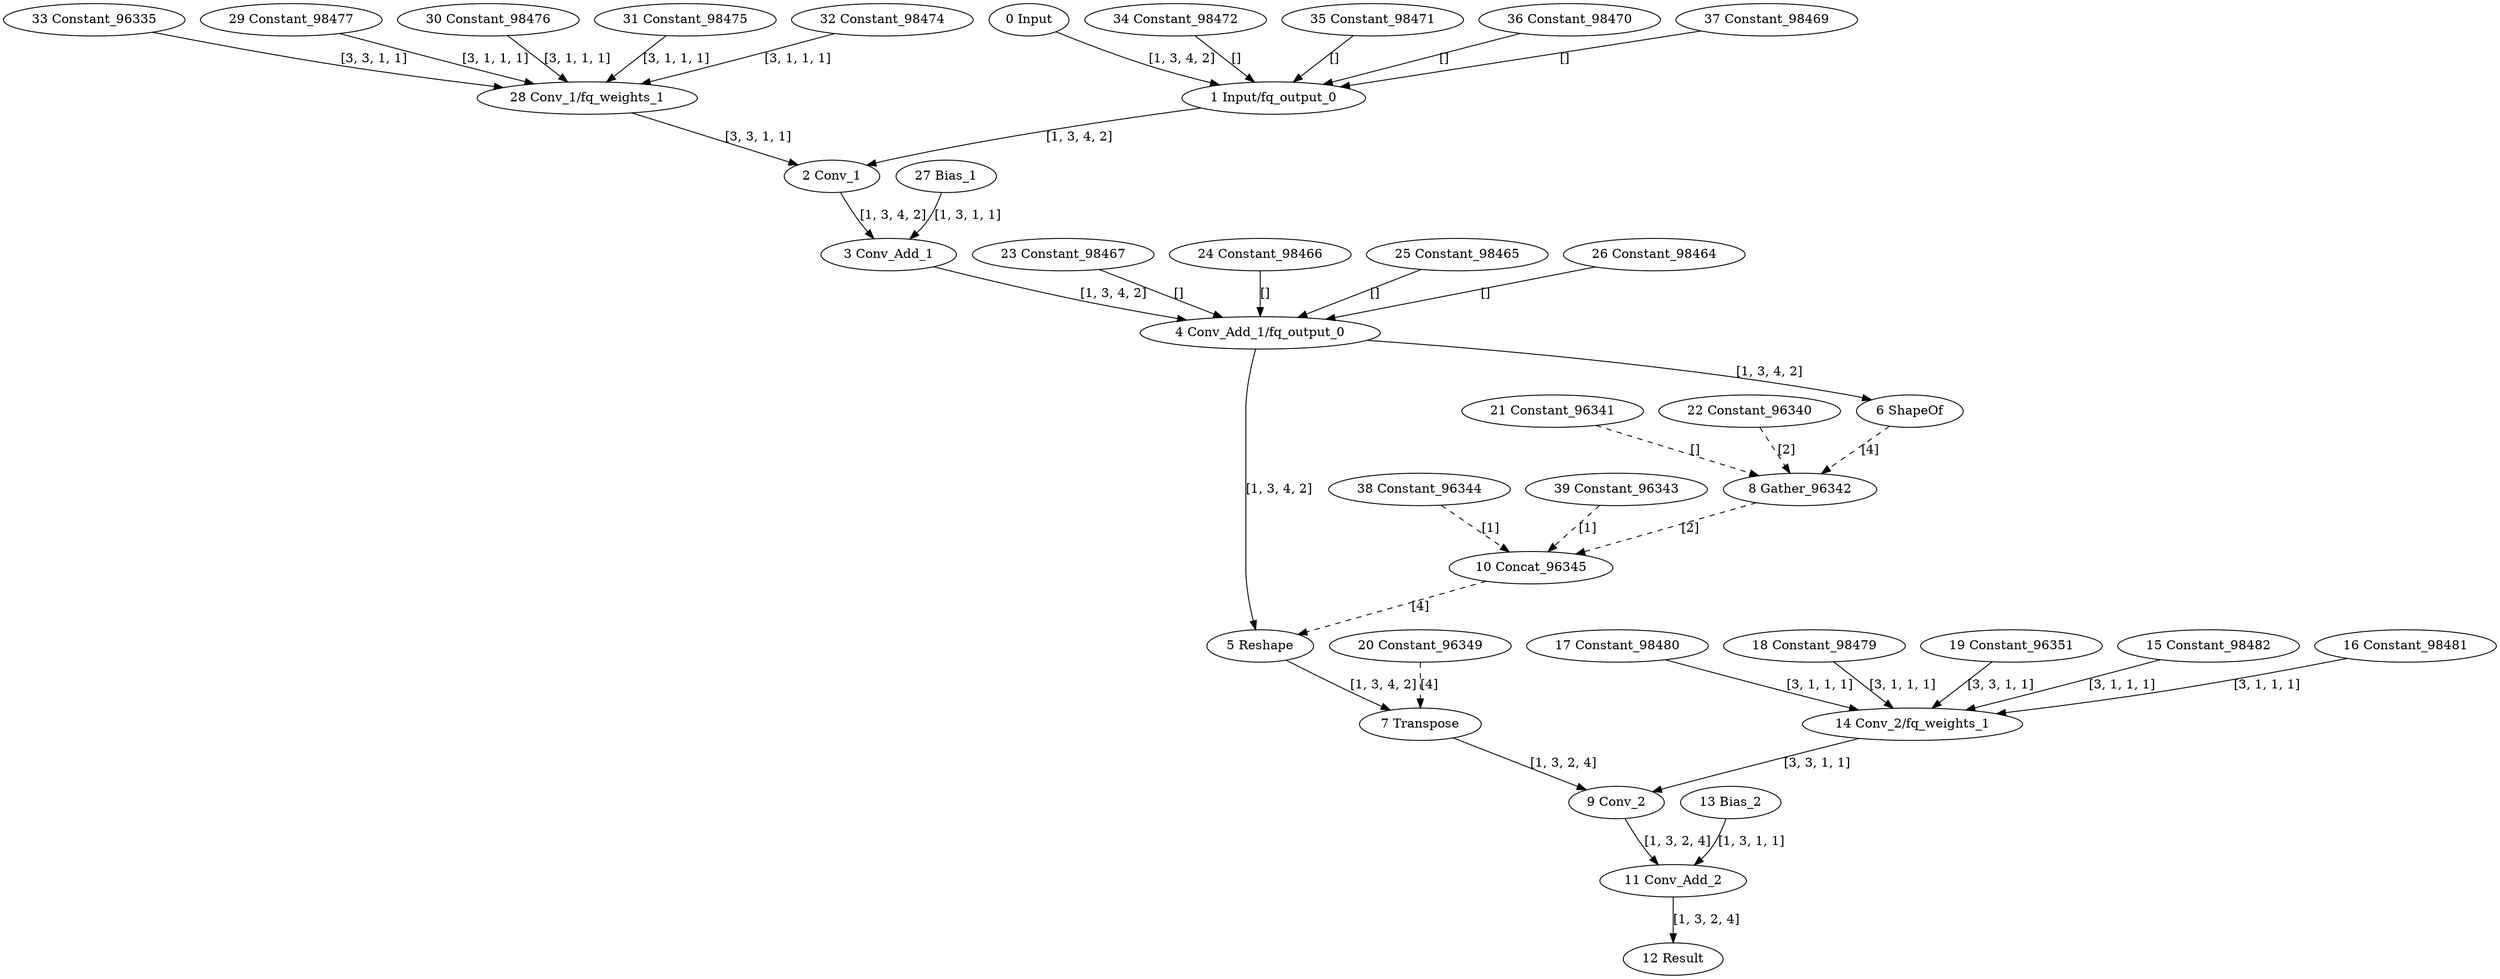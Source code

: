 strict digraph  {
"0 Input" [id=0, type=Parameter];
"1 Input/fq_output_0" [id=1, type=FakeQuantize];
"2 Conv_1" [id=2, type=Convolution];
"3 Conv_Add_1" [id=3, type=Add];
"4 Conv_Add_1/fq_output_0" [id=4, type=FakeQuantize];
"5 Reshape" [id=5, type=Reshape];
"6 ShapeOf" [id=6, type=ShapeOf];
"7 Transpose" [id=7, type=Transpose];
"8 Gather_96342" [id=8, type=Gather];
"9 Conv_2" [id=9, type=Convolution];
"10 Concat_96345" [id=10, type=Concat];
"11 Conv_Add_2" [id=11, type=Add];
"12 Result" [id=12, type=Result];
"13 Bias_2" [id=13, type=Constant];
"14 Conv_2/fq_weights_1" [id=14, type=FakeQuantize];
"15 Constant_98482" [id=15, type=Constant];
"16 Constant_98481" [id=16, type=Constant];
"17 Constant_98480" [id=17, type=Constant];
"18 Constant_98479" [id=18, type=Constant];
"19 Constant_96351" [id=19, type=Constant];
"20 Constant_96349" [id=20, type=Constant];
"21 Constant_96341" [id=21, type=Constant];
"22 Constant_96340" [id=22, type=Constant];
"23 Constant_98467" [id=23, type=Constant];
"24 Constant_98466" [id=24, type=Constant];
"25 Constant_98465" [id=25, type=Constant];
"26 Constant_98464" [id=26, type=Constant];
"27 Bias_1" [id=27, type=Constant];
"28 Conv_1/fq_weights_1" [id=28, type=FakeQuantize];
"29 Constant_98477" [id=29, type=Constant];
"30 Constant_98476" [id=30, type=Constant];
"31 Constant_98475" [id=31, type=Constant];
"32 Constant_98474" [id=32, type=Constant];
"33 Constant_96335" [id=33, type=Constant];
"34 Constant_98472" [id=34, type=Constant];
"35 Constant_98471" [id=35, type=Constant];
"36 Constant_98470" [id=36, type=Constant];
"37 Constant_98469" [id=37, type=Constant];
"38 Constant_96344" [id=38, type=Constant];
"39 Constant_96343" [id=39, type=Constant];
"0 Input" -> "1 Input/fq_output_0"  [label="[1, 3, 4, 2]", style=solid];
"1 Input/fq_output_0" -> "2 Conv_1"  [label="[1, 3, 4, 2]", style=solid];
"2 Conv_1" -> "3 Conv_Add_1"  [label="[1, 3, 4, 2]", style=solid];
"3 Conv_Add_1" -> "4 Conv_Add_1/fq_output_0"  [label="[1, 3, 4, 2]", style=solid];
"4 Conv_Add_1/fq_output_0" -> "5 Reshape"  [label="[1, 3, 4, 2]", style=solid];
"4 Conv_Add_1/fq_output_0" -> "6 ShapeOf"  [label="[1, 3, 4, 2]", style=solid];
"5 Reshape" -> "7 Transpose"  [label="[1, 3, 4, 2]", style=solid];
"6 ShapeOf" -> "8 Gather_96342"  [label="[4]", style=dashed];
"7 Transpose" -> "9 Conv_2"  [label="[1, 3, 2, 4]", style=solid];
"8 Gather_96342" -> "10 Concat_96345"  [label="[2]", style=dashed];
"9 Conv_2" -> "11 Conv_Add_2"  [label="[1, 3, 2, 4]", style=solid];
"10 Concat_96345" -> "5 Reshape"  [label="[4]", style=dashed];
"11 Conv_Add_2" -> "12 Result"  [label="[1, 3, 2, 4]", style=solid];
"13 Bias_2" -> "11 Conv_Add_2"  [label="[1, 3, 1, 1]", style=solid];
"14 Conv_2/fq_weights_1" -> "9 Conv_2"  [label="[3, 3, 1, 1]", style=solid];
"15 Constant_98482" -> "14 Conv_2/fq_weights_1"  [label="[3, 1, 1, 1]", style=solid];
"16 Constant_98481" -> "14 Conv_2/fq_weights_1"  [label="[3, 1, 1, 1]", style=solid];
"17 Constant_98480" -> "14 Conv_2/fq_weights_1"  [label="[3, 1, 1, 1]", style=solid];
"18 Constant_98479" -> "14 Conv_2/fq_weights_1"  [label="[3, 1, 1, 1]", style=solid];
"19 Constant_96351" -> "14 Conv_2/fq_weights_1"  [label="[3, 3, 1, 1]", style=solid];
"20 Constant_96349" -> "7 Transpose"  [label="[4]", style=dashed];
"21 Constant_96341" -> "8 Gather_96342"  [label="[]", style=dashed];
"22 Constant_96340" -> "8 Gather_96342"  [label="[2]", style=dashed];
"23 Constant_98467" -> "4 Conv_Add_1/fq_output_0"  [label="[]", style=solid];
"24 Constant_98466" -> "4 Conv_Add_1/fq_output_0"  [label="[]", style=solid];
"25 Constant_98465" -> "4 Conv_Add_1/fq_output_0"  [label="[]", style=solid];
"26 Constant_98464" -> "4 Conv_Add_1/fq_output_0"  [label="[]", style=solid];
"27 Bias_1" -> "3 Conv_Add_1"  [label="[1, 3, 1, 1]", style=solid];
"28 Conv_1/fq_weights_1" -> "2 Conv_1"  [label="[3, 3, 1, 1]", style=solid];
"29 Constant_98477" -> "28 Conv_1/fq_weights_1"  [label="[3, 1, 1, 1]", style=solid];
"30 Constant_98476" -> "28 Conv_1/fq_weights_1"  [label="[3, 1, 1, 1]", style=solid];
"31 Constant_98475" -> "28 Conv_1/fq_weights_1"  [label="[3, 1, 1, 1]", style=solid];
"32 Constant_98474" -> "28 Conv_1/fq_weights_1"  [label="[3, 1, 1, 1]", style=solid];
"33 Constant_96335" -> "28 Conv_1/fq_weights_1"  [label="[3, 3, 1, 1]", style=solid];
"34 Constant_98472" -> "1 Input/fq_output_0"  [label="[]", style=solid];
"35 Constant_98471" -> "1 Input/fq_output_0"  [label="[]", style=solid];
"36 Constant_98470" -> "1 Input/fq_output_0"  [label="[]", style=solid];
"37 Constant_98469" -> "1 Input/fq_output_0"  [label="[]", style=solid];
"38 Constant_96344" -> "10 Concat_96345"  [label="[1]", style=dashed];
"39 Constant_96343" -> "10 Concat_96345"  [label="[1]", style=dashed];
}
